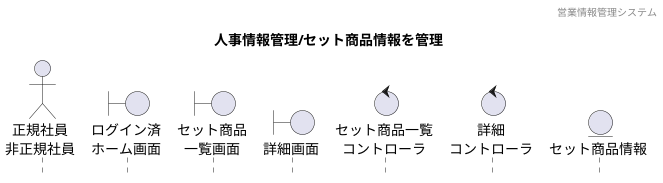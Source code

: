 @startuml ../../images/在庫管理/セット商品管理

hide footbox
header 営業情報管理システム
title 人事情報管理/セット商品情報を管理

' actor "" as a
actor "正規社員\n非正規社員" as a1

' boundary "" as b
boundary "ログイン済\nホーム画面" as b1
boundary "セット商品\n一覧画面" as b2
boundary "詳細画面" as b3

' control "" as c
control "セット商品一覧\nコントローラ" as c1
control "詳細\nコントローラ" as c2

' entity "" as e
entity "セット商品情報" as e1



@enduml